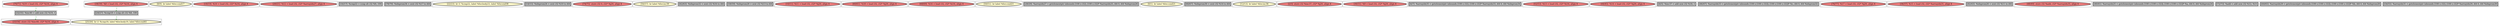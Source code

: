 
digraph G {



node980->node967 [style=dotted,color=forestgreen,label="T",fontcolor=forestgreen ]
node976->node984 [style=dotted,color=forestgreen,label="T",fontcolor=forestgreen ]
node978->node976 [style=dotted,color=forestgreen,label="T",fontcolor=forestgreen ]
node972->node980 [style=dotted,color=forestgreen,label="T",fontcolor=forestgreen ]


subgraph cluster39 {


node989 [penwidth=3.0,fontsize=20,fillcolor=lemonchiffon,label="[8/9]  br label %for.cond17",shape=ellipse,style=filled ]



}

subgraph cluster38 {


node988 [penwidth=3.0,fontsize=20,fillcolor=lightcoral,label="[18/19]  %10 = load i32, i32* %i16, align 4",shape=ellipse,style=filled ]



}

subgraph cluster37 {


node987 [penwidth=3.0,fontsize=20,fillcolor=lightcoral,label="[20/21]  %12 = load i32, i32* %arrayidx27, align 4",shape=ellipse,style=filled ]



}

subgraph cluster36 {


node986 [penwidth=3.0,fontsize=20,fillcolor=grey,label="[16/17]  %cmp22 = icmp slt i32 %9, 100",shape=rectangle,style=filled ]



}

subgraph cluster15 {


node965 [penwidth=3.0,fontsize=20,fillcolor=grey,label="[78/79]  %idxprom34 = sext i32 %17 to i64",shape=rectangle,style=filled ]



}

subgraph cluster35 {


node985 [penwidth=3.0,fontsize=20,fillcolor=lemonchiffon,label="[22/23]  br i1 %cmp22, label %for.body23, label %for.end38",shape=ellipse,style=filled ]



}

subgraph cluster11 {


node961 [penwidth=3.0,fontsize=20,fillcolor=grey,label="[14/15]  %idxprom24 = sext i32 %10 to i64",shape=rectangle,style=filled ]



}

subgraph cluster19 {


node969 [penwidth=3.0,fontsize=20,fillcolor=lightcoral,label="[74/75]  store i32 0, i32* %j20, align 4",shape=ellipse,style=filled ]



}

subgraph cluster9 {


node959 [penwidth=3.0,fontsize=20,fillcolor=lemonchiffon,label="[56/57]  br label %for.inc39",shape=ellipse,style=filled ]



}

subgraph cluster8 {


node958 [penwidth=3.0,fontsize=20,fillcolor=grey,label="[62/63]  %idxprom32 = sext i32 %16 to i64",shape=rectangle,style=filled ]



}

subgraph cluster10 {


node960 [penwidth=3.0,fontsize=20,fillcolor=grey,label="[58/59]  %idxprom28 = sext i32 %13 to i64",shape=rectangle,style=filled ]



}

subgraph cluster23 {


node973 [penwidth=3.0,fontsize=20,fillcolor=lightcoral,label="[10/11]  %11 = load i32, i32* %j20, align 4",shape=ellipse,style=filled ]



}

subgraph cluster7 {


node957 [penwidth=3.0,fontsize=20,fillcolor=lightcoral,label="[60/61]  %18 = load i32, i32* %j20, align 4",shape=ellipse,style=filled ]



}

subgraph cluster14 {


node964 [penwidth=3.0,fontsize=20,fillcolor=lightcoral,label="[68/69]  %16 = load i32, i32* %i16, align 4",shape=ellipse,style=filled ]



}

subgraph cluster6 {


node956 [penwidth=3.0,fontsize=20,fillcolor=lemonchiffon,label="[50/51]  br label %for.cond21",shape=ellipse,style=filled ]



}

subgraph cluster30 {


node980 [penwidth=3.0,fontsize=20,fillcolor=grey,label="[32/35]  %inc40 = add nsw i32 %19, 1",shape=rectangle,style=filled ]



}

subgraph cluster31 {


node981 [penwidth=3.0,fontsize=20,fillcolor=grey,label="[28/29]  %arrayidx27 = getelementptr inbounds [100 x i32], [100 x i32]* %arrayidx25, i64 0, i64 %idxprom26",shape=rectangle,style=filled ]



}

subgraph cluster0 {


node950 [penwidth=3.0,fontsize=20,fillcolor=lemonchiffon,label="[0/1]  br label %for.cond21",shape=ellipse,style=filled ]



}

subgraph cluster13 {


node963 [penwidth=3.0,fontsize=20,fillcolor=grey,label="[66/67]  %idxprom30 = sext i32 %14 to i64",shape=rectangle,style=filled ]



}

subgraph cluster5 {


node955 [penwidth=3.0,fontsize=20,fillcolor=lemonchiffon,label="[12/13]  br label %for.inc36",shape=ellipse,style=filled ]



}

subgraph cluster1 {


node951 [penwidth=3.0,fontsize=20,fillcolor=lightcoral,label="[2/3]  store i32 %inc37, i32* %j20, align 4",shape=ellipse,style=filled ]



}

subgraph cluster32 {


node982 [penwidth=3.0,fontsize=20,fillcolor=lightcoral,label="[30/31]  %9 = load i32, i32* %j20, align 4",shape=ellipse,style=filled ]



}

subgraph cluster3 {


node953 [penwidth=3.0,fontsize=20,fillcolor=grey,label="[6/7]  %arrayidx35 = getelementptr inbounds [100 x i32], [100 x i32]* %arrayidx33, i64 0, i64 %idxprom34",shape=rectangle,style=filled ]



}

subgraph cluster4 {


node954 [penwidth=3.0,fontsize=20,fillcolor=lightcoral,label="[52/53]  %13 = load i32, i32* %i16, align 4",shape=ellipse,style=filled ]



}

subgraph cluster17 {


node967 [penwidth=3.0,fontsize=20,fillcolor=lightcoral,label="[33/34]  store i32 %inc40, i32* %i16, align 4",shape=ellipse,style=filled ]



}

subgraph cluster16 {


node966 [penwidth=3.0,fontsize=20,fillcolor=lightcoral,label="[44/45]  %14 = load i32, i32* %j20, align 4",shape=ellipse,style=filled ]



}

subgraph cluster2 {


node952 [penwidth=3.0,fontsize=20,fillcolor=grey,label="[4/5]  %inc37 = add nsw i32 %18, 1",shape=rectangle,style=filled ]



}

subgraph cluster34 {


node984 [penwidth=3.0,fontsize=20,fillcolor=lemonchiffon,label="[25/26]  br i1 %cmp18, label %for.body19, label %for.end41",shape=ellipse,style=filled ]



}

subgraph cluster22 {


node972 [penwidth=3.0,fontsize=20,fillcolor=lightcoral,label="[70/71]  %19 = load i32, i32* %i16, align 4",shape=ellipse,style=filled ]



}

subgraph cluster25 {


node975 [penwidth=3.0,fontsize=20,fillcolor=grey,label="[46/47]  %arrayidx33 = getelementptr inbounds [100 x [100 x i32]], [100 x [100 x i32]]* %c, i64 0, i64 %idxprom32",shape=rectangle,style=filled ]



}

subgraph cluster18 {


node968 [penwidth=3.0,fontsize=20,fillcolor=lightcoral,label="[76/77]  %17 = load i32, i32* %j20, align 4",shape=ellipse,style=filled ]



}

subgraph cluster29 {


node979 [penwidth=3.0,fontsize=20,fillcolor=lightcoral,label="[36/37]  %15 = load i32, i32* %arrayidx31, align 4",shape=ellipse,style=filled ]



}

subgraph cluster20 {


node970 [penwidth=3.0,fontsize=20,fillcolor=grey,label="[42/43]  %idxprom26 = sext i32 %11 to i64",shape=rectangle,style=filled ]



}

subgraph cluster26 {


node976 [penwidth=3.0,fontsize=20,fillcolor=grey,label="[24/27]  %cmp18 = icmp slt i32 %8, 100",shape=rectangle,style=filled ]



}

subgraph cluster24 {


node974 [penwidth=3.0,fontsize=20,fillcolor=lightcoral,label="[48/49]  store i32 %add, i32* %arrayidx35, align 4",shape=ellipse,style=filled ]



}

subgraph cluster28 {


node978 [penwidth=3.0,fontsize=20,fillcolor=lightcoral,label="[38/39]  %8 = load i32, i32* %i16, align 4",shape=ellipse,style=filled ]



}

subgraph cluster27 {


node977 [penwidth=3.0,fontsize=20,fillcolor=grey,label="[40/41]  %arrayidx25 = getelementptr inbounds [100 x [100 x i32]], [100 x [100 x i32]]* %a, i64 0, i64 %idxprom24",shape=rectangle,style=filled ]



}

subgraph cluster21 {


node971 [penwidth=3.0,fontsize=20,fillcolor=grey,label="[72/73]  %add = add nsw i32 %12, %15",shape=rectangle,style=filled ]



}

subgraph cluster12 {


node962 [penwidth=3.0,fontsize=20,fillcolor=grey,label="[64/65]  %arrayidx29 = getelementptr inbounds [100 x [100 x i32]], [100 x [100 x i32]]* %b, i64 0, i64 %idxprom28",shape=rectangle,style=filled ]



}

subgraph cluster33 {


node983 [penwidth=3.0,fontsize=20,fillcolor=grey,label="[54/55]  %arrayidx31 = getelementptr inbounds [100 x i32], [100 x i32]* %arrayidx29, i64 0, i64 %idxprom30",shape=rectangle,style=filled ]



}

}

